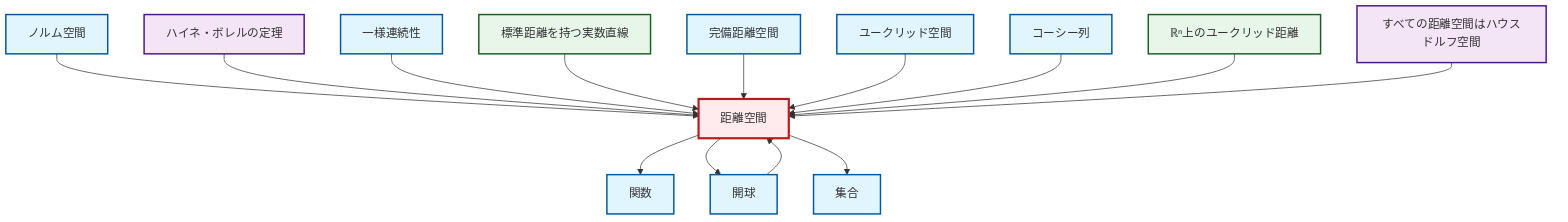 graph TD
    classDef definition fill:#e1f5fe,stroke:#01579b,stroke-width:2px
    classDef theorem fill:#f3e5f5,stroke:#4a148c,stroke-width:2px
    classDef axiom fill:#fff3e0,stroke:#e65100,stroke-width:2px
    classDef example fill:#e8f5e9,stroke:#1b5e20,stroke-width:2px
    classDef current fill:#ffebee,stroke:#b71c1c,stroke-width:3px
    def-uniform-continuity["一様連続性"]:::definition
    def-euclidean-space["ユークリッド空間"]:::definition
    def-metric-space["距離空間"]:::definition
    ex-euclidean-metric["ℝⁿ上のユークリッド距離"]:::example
    def-function["関数"]:::definition
    def-cauchy-sequence["コーシー列"]:::definition
    def-normed-vector-space["ノルム空間"]:::definition
    def-set["集合"]:::definition
    def-open-ball["開球"]:::definition
    thm-metric-hausdorff["すべての距離空間はハウスドルフ空間"]:::theorem
    thm-heine-borel["ハイネ・ボレルの定理"]:::theorem
    def-complete-metric-space["完備距離空間"]:::definition
    ex-real-line-metric["標準距離を持つ実数直線"]:::example
    def-normed-vector-space --> def-metric-space
    thm-heine-borel --> def-metric-space
    def-uniform-continuity --> def-metric-space
    def-open-ball --> def-metric-space
    def-metric-space --> def-function
    ex-real-line-metric --> def-metric-space
    def-complete-metric-space --> def-metric-space
    def-metric-space --> def-open-ball
    def-euclidean-space --> def-metric-space
    def-cauchy-sequence --> def-metric-space
    ex-euclidean-metric --> def-metric-space
    def-metric-space --> def-set
    thm-metric-hausdorff --> def-metric-space
    class def-metric-space current